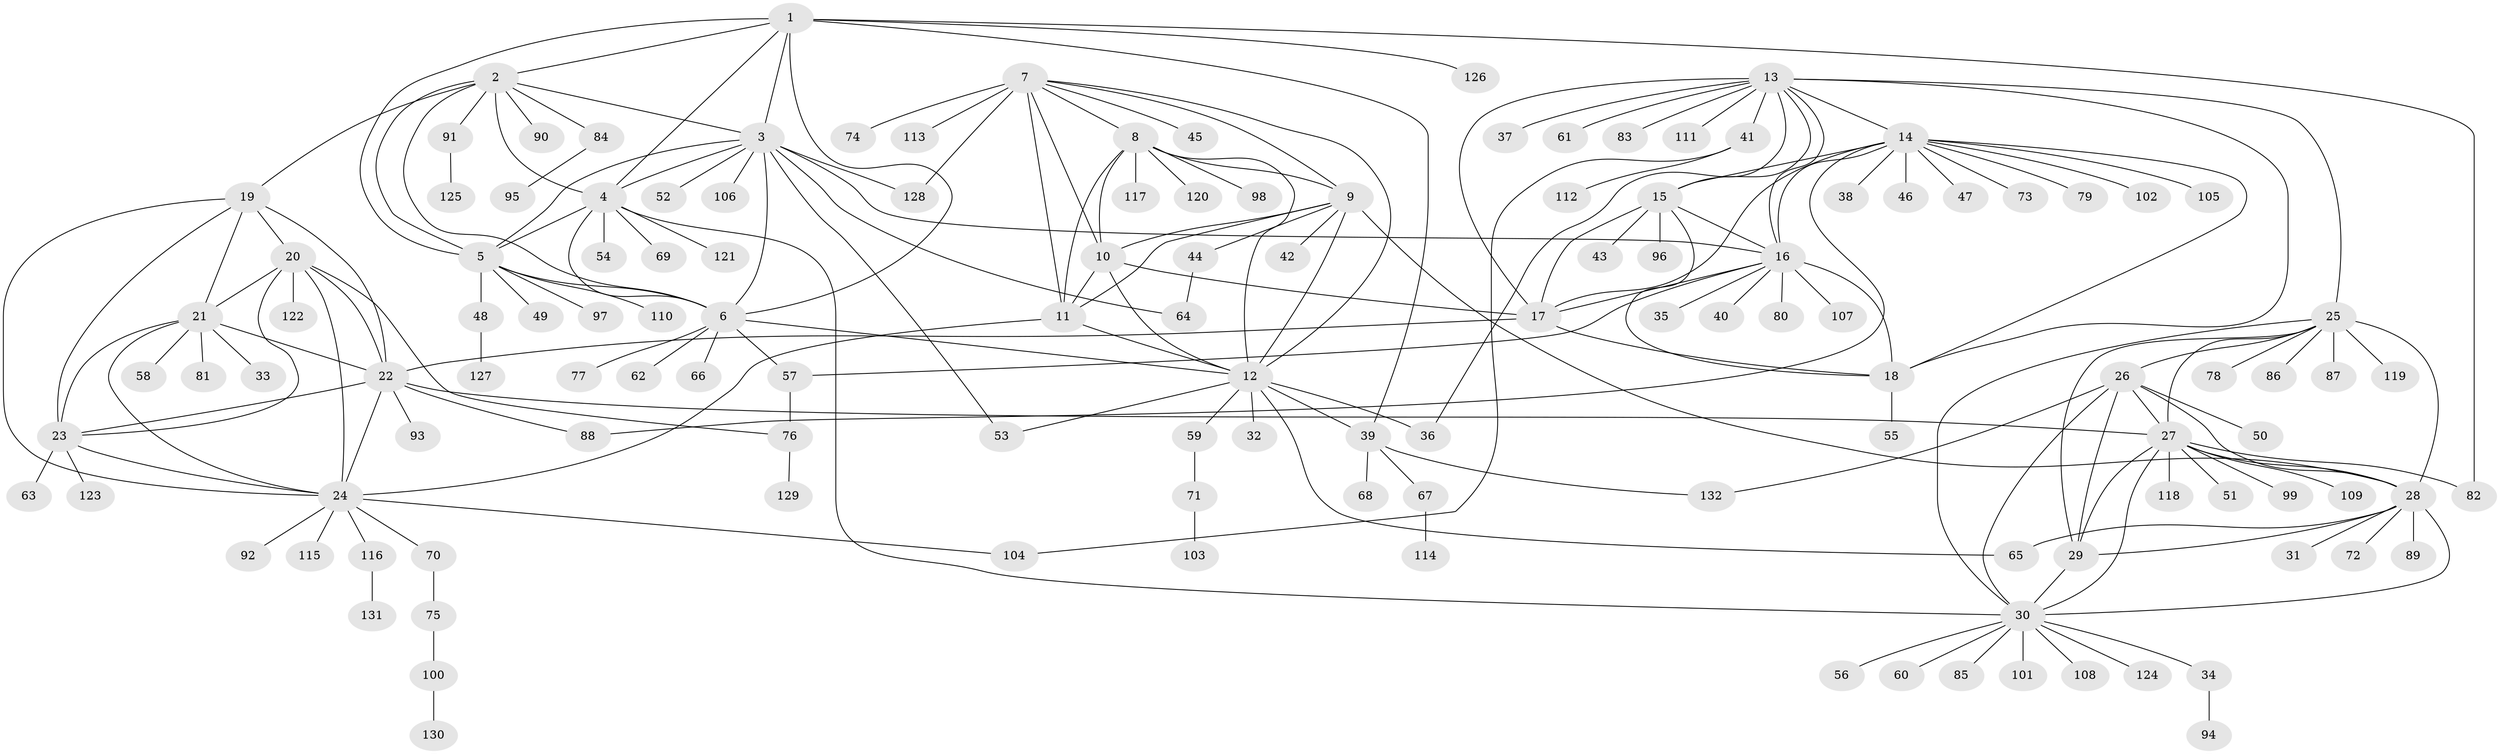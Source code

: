 // coarse degree distribution, {7: 0.07575757575757576, 8: 0.07575757575757576, 9: 0.030303030303030304, 6: 0.12121212121212122, 4: 0.030303030303030304, 11: 0.015151515151515152, 5: 0.045454545454545456, 10: 0.030303030303030304, 1: 0.3939393939393939, 2: 0.16666666666666666, 3: 0.015151515151515152}
// Generated by graph-tools (version 1.1) at 2025/52/03/04/25 22:52:19]
// undirected, 132 vertices, 199 edges
graph export_dot {
  node [color=gray90,style=filled];
  1;
  2;
  3;
  4;
  5;
  6;
  7;
  8;
  9;
  10;
  11;
  12;
  13;
  14;
  15;
  16;
  17;
  18;
  19;
  20;
  21;
  22;
  23;
  24;
  25;
  26;
  27;
  28;
  29;
  30;
  31;
  32;
  33;
  34;
  35;
  36;
  37;
  38;
  39;
  40;
  41;
  42;
  43;
  44;
  45;
  46;
  47;
  48;
  49;
  50;
  51;
  52;
  53;
  54;
  55;
  56;
  57;
  58;
  59;
  60;
  61;
  62;
  63;
  64;
  65;
  66;
  67;
  68;
  69;
  70;
  71;
  72;
  73;
  74;
  75;
  76;
  77;
  78;
  79;
  80;
  81;
  82;
  83;
  84;
  85;
  86;
  87;
  88;
  89;
  90;
  91;
  92;
  93;
  94;
  95;
  96;
  97;
  98;
  99;
  100;
  101;
  102;
  103;
  104;
  105;
  106;
  107;
  108;
  109;
  110;
  111;
  112;
  113;
  114;
  115;
  116;
  117;
  118;
  119;
  120;
  121;
  122;
  123;
  124;
  125;
  126;
  127;
  128;
  129;
  130;
  131;
  132;
  1 -- 2;
  1 -- 3;
  1 -- 4;
  1 -- 5;
  1 -- 6;
  1 -- 39;
  1 -- 82;
  1 -- 126;
  2 -- 3;
  2 -- 4;
  2 -- 5;
  2 -- 6;
  2 -- 19;
  2 -- 84;
  2 -- 90;
  2 -- 91;
  3 -- 4;
  3 -- 5;
  3 -- 6;
  3 -- 16;
  3 -- 52;
  3 -- 53;
  3 -- 64;
  3 -- 106;
  3 -- 128;
  4 -- 5;
  4 -- 6;
  4 -- 30;
  4 -- 54;
  4 -- 69;
  4 -- 121;
  5 -- 6;
  5 -- 48;
  5 -- 49;
  5 -- 97;
  5 -- 110;
  6 -- 12;
  6 -- 57;
  6 -- 62;
  6 -- 66;
  6 -- 77;
  7 -- 8;
  7 -- 9;
  7 -- 10;
  7 -- 11;
  7 -- 12;
  7 -- 45;
  7 -- 74;
  7 -- 113;
  7 -- 128;
  8 -- 9;
  8 -- 10;
  8 -- 11;
  8 -- 12;
  8 -- 98;
  8 -- 117;
  8 -- 120;
  9 -- 10;
  9 -- 11;
  9 -- 12;
  9 -- 28;
  9 -- 42;
  9 -- 44;
  10 -- 11;
  10 -- 12;
  10 -- 17;
  11 -- 12;
  11 -- 24;
  12 -- 32;
  12 -- 36;
  12 -- 39;
  12 -- 53;
  12 -- 59;
  12 -- 65;
  13 -- 14;
  13 -- 15;
  13 -- 16;
  13 -- 17;
  13 -- 18;
  13 -- 25;
  13 -- 36;
  13 -- 37;
  13 -- 41;
  13 -- 61;
  13 -- 83;
  13 -- 111;
  14 -- 15;
  14 -- 16;
  14 -- 17;
  14 -- 18;
  14 -- 38;
  14 -- 46;
  14 -- 47;
  14 -- 73;
  14 -- 79;
  14 -- 88;
  14 -- 102;
  14 -- 105;
  15 -- 16;
  15 -- 17;
  15 -- 18;
  15 -- 43;
  15 -- 96;
  16 -- 17;
  16 -- 18;
  16 -- 35;
  16 -- 40;
  16 -- 57;
  16 -- 80;
  16 -- 107;
  17 -- 18;
  17 -- 22;
  18 -- 55;
  19 -- 20;
  19 -- 21;
  19 -- 22;
  19 -- 23;
  19 -- 24;
  20 -- 21;
  20 -- 22;
  20 -- 23;
  20 -- 24;
  20 -- 76;
  20 -- 122;
  21 -- 22;
  21 -- 23;
  21 -- 24;
  21 -- 33;
  21 -- 58;
  21 -- 81;
  22 -- 23;
  22 -- 24;
  22 -- 27;
  22 -- 88;
  22 -- 93;
  23 -- 24;
  23 -- 63;
  23 -- 123;
  24 -- 70;
  24 -- 92;
  24 -- 104;
  24 -- 115;
  24 -- 116;
  25 -- 26;
  25 -- 27;
  25 -- 28;
  25 -- 29;
  25 -- 30;
  25 -- 78;
  25 -- 86;
  25 -- 87;
  25 -- 119;
  26 -- 27;
  26 -- 28;
  26 -- 29;
  26 -- 30;
  26 -- 50;
  26 -- 132;
  27 -- 28;
  27 -- 29;
  27 -- 30;
  27 -- 51;
  27 -- 82;
  27 -- 99;
  27 -- 109;
  27 -- 118;
  28 -- 29;
  28 -- 30;
  28 -- 31;
  28 -- 65;
  28 -- 72;
  28 -- 89;
  29 -- 30;
  30 -- 34;
  30 -- 56;
  30 -- 60;
  30 -- 85;
  30 -- 101;
  30 -- 108;
  30 -- 124;
  34 -- 94;
  39 -- 67;
  39 -- 68;
  39 -- 132;
  41 -- 104;
  41 -- 112;
  44 -- 64;
  48 -- 127;
  57 -- 76;
  59 -- 71;
  67 -- 114;
  70 -- 75;
  71 -- 103;
  75 -- 100;
  76 -- 129;
  84 -- 95;
  91 -- 125;
  100 -- 130;
  116 -- 131;
}
